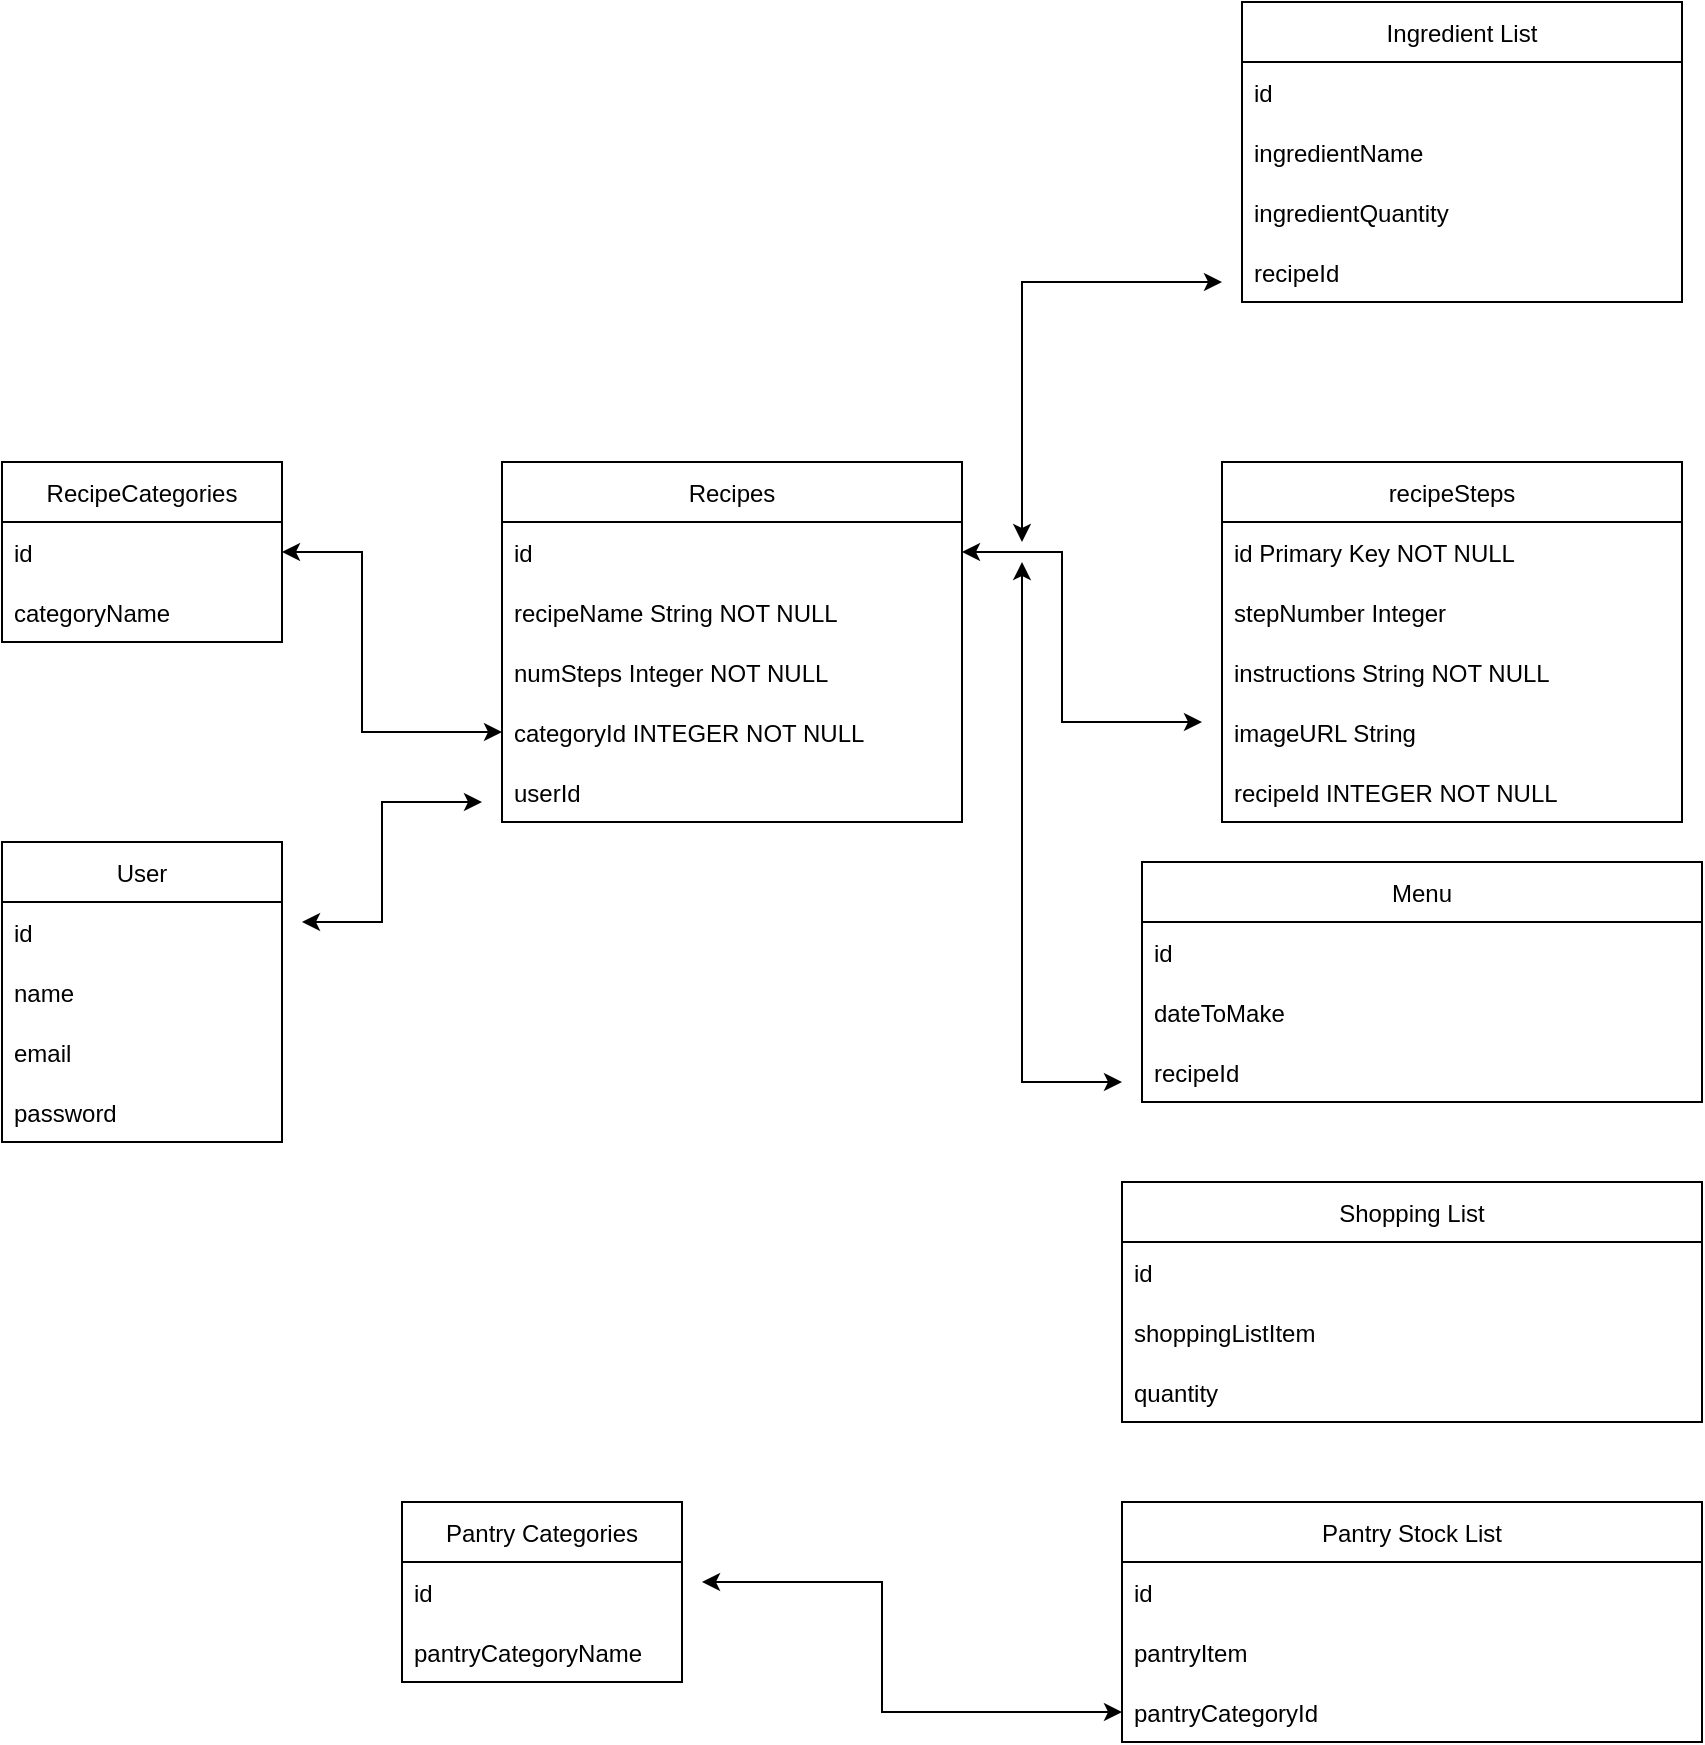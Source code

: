 <mxfile version="15.9.1" type="github">
  <diagram id="kgpKYQtTHZ0yAKxKKP6v" name="Page-1">
    <mxGraphModel dx="1054" dy="1642" grid="1" gridSize="10" guides="1" tooltips="1" connect="1" arrows="1" fold="1" page="1" pageScale="1" pageWidth="850" pageHeight="1100" math="0" shadow="0">
      <root>
        <mxCell id="0" />
        <mxCell id="1" parent="0" />
        <mxCell id="G9GYuwE3FkVskXQdvp-9-1" value="Recipes" style="swimlane;fontStyle=0;childLayout=stackLayout;horizontal=1;startSize=30;horizontalStack=0;resizeParent=1;resizeParentMax=0;resizeLast=0;collapsible=1;marginBottom=0;" parent="1" vertex="1">
          <mxGeometry x="250" y="-810" width="230" height="180" as="geometry" />
        </mxCell>
        <mxCell id="G9GYuwE3FkVskXQdvp-9-10" value="id" style="text;strokeColor=none;fillColor=none;align=left;verticalAlign=middle;spacingLeft=4;spacingRight=4;overflow=hidden;points=[[0,0.5],[1,0.5]];portConstraint=eastwest;rotatable=0;" parent="G9GYuwE3FkVskXQdvp-9-1" vertex="1">
          <mxGeometry y="30" width="230" height="30" as="geometry" />
        </mxCell>
        <mxCell id="G9GYuwE3FkVskXQdvp-9-2" value="recipeName String NOT NULL" style="text;strokeColor=none;fillColor=none;align=left;verticalAlign=middle;spacingLeft=4;spacingRight=4;overflow=hidden;points=[[0,0.5],[1,0.5]];portConstraint=eastwest;rotatable=0;" parent="G9GYuwE3FkVskXQdvp-9-1" vertex="1">
          <mxGeometry y="60" width="230" height="30" as="geometry" />
        </mxCell>
        <mxCell id="G9GYuwE3FkVskXQdvp-9-3" value="numSteps Integer NOT NULL" style="text;strokeColor=none;fillColor=none;align=left;verticalAlign=middle;spacingLeft=4;spacingRight=4;overflow=hidden;points=[[0,0.5],[1,0.5]];portConstraint=eastwest;rotatable=0;" parent="G9GYuwE3FkVskXQdvp-9-1" vertex="1">
          <mxGeometry y="90" width="230" height="30" as="geometry" />
        </mxCell>
        <mxCell id="G9GYuwE3FkVskXQdvp-9-8" value="categoryId INTEGER NOT NULL" style="text;strokeColor=none;fillColor=none;align=left;verticalAlign=middle;spacingLeft=4;spacingRight=4;overflow=hidden;points=[[0,0.5],[1,0.5]];portConstraint=eastwest;rotatable=0;" parent="G9GYuwE3FkVskXQdvp-9-1" vertex="1">
          <mxGeometry y="120" width="230" height="30" as="geometry" />
        </mxCell>
        <mxCell id="a-WvVDZybs65aHcZ82kW-7" value="userId" style="text;strokeColor=none;fillColor=none;align=left;verticalAlign=middle;spacingLeft=4;spacingRight=4;overflow=hidden;points=[[0,0.5],[1,0.5]];portConstraint=eastwest;rotatable=0;" vertex="1" parent="G9GYuwE3FkVskXQdvp-9-1">
          <mxGeometry y="150" width="230" height="30" as="geometry" />
        </mxCell>
        <mxCell id="G9GYuwE3FkVskXQdvp-9-5" value="recipeSteps" style="swimlane;fontStyle=0;childLayout=stackLayout;horizontal=1;startSize=30;horizontalStack=0;resizeParent=1;resizeParentMax=0;resizeLast=0;collapsible=1;marginBottom=0;" parent="1" vertex="1">
          <mxGeometry x="610" y="-810" width="230" height="180" as="geometry" />
        </mxCell>
        <mxCell id="G9GYuwE3FkVskXQdvp-9-6" value="id Primary Key NOT NULL" style="text;strokeColor=none;fillColor=none;align=left;verticalAlign=middle;spacingLeft=4;spacingRight=4;overflow=hidden;points=[[0,0.5],[1,0.5]];portConstraint=eastwest;rotatable=0;" parent="G9GYuwE3FkVskXQdvp-9-5" vertex="1">
          <mxGeometry y="30" width="230" height="30" as="geometry" />
        </mxCell>
        <mxCell id="a-WvVDZybs65aHcZ82kW-9" value="stepNumber Integer" style="text;strokeColor=none;fillColor=none;align=left;verticalAlign=middle;spacingLeft=4;spacingRight=4;overflow=hidden;points=[[0,0.5],[1,0.5]];portConstraint=eastwest;rotatable=0;" vertex="1" parent="G9GYuwE3FkVskXQdvp-9-5">
          <mxGeometry y="60" width="230" height="30" as="geometry" />
        </mxCell>
        <mxCell id="G9GYuwE3FkVskXQdvp-9-11" value="instructions String NOT NULL" style="text;strokeColor=none;fillColor=none;align=left;verticalAlign=middle;spacingLeft=4;spacingRight=4;overflow=hidden;points=[[0,0.5],[1,0.5]];portConstraint=eastwest;rotatable=0;" parent="G9GYuwE3FkVskXQdvp-9-5" vertex="1">
          <mxGeometry y="90" width="230" height="30" as="geometry" />
        </mxCell>
        <mxCell id="G9GYuwE3FkVskXQdvp-9-12" value="imageURL String " style="text;strokeColor=none;fillColor=none;align=left;verticalAlign=middle;spacingLeft=4;spacingRight=4;overflow=hidden;points=[[0,0.5],[1,0.5]];portConstraint=eastwest;rotatable=0;" parent="G9GYuwE3FkVskXQdvp-9-5" vertex="1">
          <mxGeometry y="120" width="230" height="30" as="geometry" />
        </mxCell>
        <mxCell id="G9GYuwE3FkVskXQdvp-9-13" value="recipeId INTEGER NOT NULL" style="text;strokeColor=none;fillColor=none;align=left;verticalAlign=middle;spacingLeft=4;spacingRight=4;overflow=hidden;points=[[0,0.5],[1,0.5]];portConstraint=eastwest;rotatable=0;" parent="G9GYuwE3FkVskXQdvp-9-5" vertex="1">
          <mxGeometry y="150" width="230" height="30" as="geometry" />
        </mxCell>
        <mxCell id="G9GYuwE3FkVskXQdvp-9-14" value="RecipeCategories" style="swimlane;fontStyle=0;childLayout=stackLayout;horizontal=1;startSize=30;horizontalStack=0;resizeParent=1;resizeParentMax=0;resizeLast=0;collapsible=1;marginBottom=0;" parent="1" vertex="1">
          <mxGeometry y="-810" width="140" height="90" as="geometry" />
        </mxCell>
        <mxCell id="G9GYuwE3FkVskXQdvp-9-15" value="id" style="text;strokeColor=none;fillColor=none;align=left;verticalAlign=middle;spacingLeft=4;spacingRight=4;overflow=hidden;points=[[0,0.5],[1,0.5]];portConstraint=eastwest;rotatable=0;" parent="G9GYuwE3FkVskXQdvp-9-14" vertex="1">
          <mxGeometry y="30" width="140" height="30" as="geometry" />
        </mxCell>
        <mxCell id="G9GYuwE3FkVskXQdvp-9-16" value="categoryName" style="text;strokeColor=none;fillColor=none;align=left;verticalAlign=middle;spacingLeft=4;spacingRight=4;overflow=hidden;points=[[0,0.5],[1,0.5]];portConstraint=eastwest;rotatable=0;" parent="G9GYuwE3FkVskXQdvp-9-14" vertex="1">
          <mxGeometry y="60" width="140" height="30" as="geometry" />
        </mxCell>
        <mxCell id="G9GYuwE3FkVskXQdvp-9-20" value="" style="endArrow=classic;startArrow=classic;html=1;rounded=0;exitX=1;exitY=0.5;exitDx=0;exitDy=0;entryX=0;entryY=0.5;entryDx=0;entryDy=0;" parent="1" source="G9GYuwE3FkVskXQdvp-9-15" target="G9GYuwE3FkVskXQdvp-9-8" edge="1">
          <mxGeometry width="50" height="50" relative="1" as="geometry">
            <mxPoint x="350" y="-700" as="sourcePoint" />
            <mxPoint x="190" y="-765" as="targetPoint" />
            <Array as="points">
              <mxPoint x="180" y="-765" />
              <mxPoint x="180" y="-675" />
            </Array>
          </mxGeometry>
        </mxCell>
        <mxCell id="G9GYuwE3FkVskXQdvp-9-21" value="" style="endArrow=classic;startArrow=classic;html=1;rounded=0;exitX=1;exitY=0.5;exitDx=0;exitDy=0;" parent="1" source="G9GYuwE3FkVskXQdvp-9-10" edge="1">
          <mxGeometry width="50" height="50" relative="1" as="geometry">
            <mxPoint x="500" y="-680" as="sourcePoint" />
            <mxPoint x="600" y="-680" as="targetPoint" />
            <Array as="points">
              <mxPoint x="530" y="-765" />
              <mxPoint x="530" y="-680" />
            </Array>
          </mxGeometry>
        </mxCell>
        <mxCell id="G9GYuwE3FkVskXQdvp-9-24" value="Menu" style="swimlane;fontStyle=0;childLayout=stackLayout;horizontal=1;startSize=30;horizontalStack=0;resizeParent=1;resizeParentMax=0;resizeLast=0;collapsible=1;marginBottom=0;" parent="1" vertex="1">
          <mxGeometry x="570" y="-610" width="280" height="120" as="geometry" />
        </mxCell>
        <mxCell id="G9GYuwE3FkVskXQdvp-9-25" value="id" style="text;strokeColor=none;fillColor=none;align=left;verticalAlign=middle;spacingLeft=4;spacingRight=4;overflow=hidden;points=[[0,0.5],[1,0.5]];portConstraint=eastwest;rotatable=0;" parent="G9GYuwE3FkVskXQdvp-9-24" vertex="1">
          <mxGeometry y="30" width="280" height="30" as="geometry" />
        </mxCell>
        <mxCell id="G9GYuwE3FkVskXQdvp-9-26" value="dateToMake" style="text;strokeColor=none;fillColor=none;align=left;verticalAlign=middle;spacingLeft=4;spacingRight=4;overflow=hidden;points=[[0,0.5],[1,0.5]];portConstraint=eastwest;rotatable=0;" parent="G9GYuwE3FkVskXQdvp-9-24" vertex="1">
          <mxGeometry y="60" width="280" height="30" as="geometry" />
        </mxCell>
        <mxCell id="G9GYuwE3FkVskXQdvp-9-27" value="recipeId" style="text;strokeColor=none;fillColor=none;align=left;verticalAlign=middle;spacingLeft=4;spacingRight=4;overflow=hidden;points=[[0,0.5],[1,0.5]];portConstraint=eastwest;rotatable=0;" parent="G9GYuwE3FkVskXQdvp-9-24" vertex="1">
          <mxGeometry y="90" width="280" height="30" as="geometry" />
        </mxCell>
        <mxCell id="G9GYuwE3FkVskXQdvp-9-28" value="" style="endArrow=classic;startArrow=classic;html=1;rounded=0;" parent="1" edge="1">
          <mxGeometry width="50" height="50" relative="1" as="geometry">
            <mxPoint x="510" y="-760" as="sourcePoint" />
            <mxPoint x="560" y="-500" as="targetPoint" />
            <Array as="points">
              <mxPoint x="510" y="-500" />
            </Array>
          </mxGeometry>
        </mxCell>
        <mxCell id="G9GYuwE3FkVskXQdvp-9-29" value="Shopping List" style="swimlane;fontStyle=0;childLayout=stackLayout;horizontal=1;startSize=30;horizontalStack=0;resizeParent=1;resizeParentMax=0;resizeLast=0;collapsible=1;marginBottom=0;" parent="1" vertex="1">
          <mxGeometry x="560" y="-450" width="290" height="120" as="geometry" />
        </mxCell>
        <mxCell id="G9GYuwE3FkVskXQdvp-9-30" value="id" style="text;strokeColor=none;fillColor=none;align=left;verticalAlign=middle;spacingLeft=4;spacingRight=4;overflow=hidden;points=[[0,0.5],[1,0.5]];portConstraint=eastwest;rotatable=0;" parent="G9GYuwE3FkVskXQdvp-9-29" vertex="1">
          <mxGeometry y="30" width="290" height="30" as="geometry" />
        </mxCell>
        <mxCell id="G9GYuwE3FkVskXQdvp-9-31" value="shoppingListItem" style="text;strokeColor=none;fillColor=none;align=left;verticalAlign=middle;spacingLeft=4;spacingRight=4;overflow=hidden;points=[[0,0.5],[1,0.5]];portConstraint=eastwest;rotatable=0;" parent="G9GYuwE3FkVskXQdvp-9-29" vertex="1">
          <mxGeometry y="60" width="290" height="30" as="geometry" />
        </mxCell>
        <mxCell id="G9GYuwE3FkVskXQdvp-9-32" value="quantity " style="text;strokeColor=none;fillColor=none;align=left;verticalAlign=middle;spacingLeft=4;spacingRight=4;overflow=hidden;points=[[0,0.5],[1,0.5]];portConstraint=eastwest;rotatable=0;" parent="G9GYuwE3FkVskXQdvp-9-29" vertex="1">
          <mxGeometry y="90" width="290" height="30" as="geometry" />
        </mxCell>
        <mxCell id="G9GYuwE3FkVskXQdvp-9-33" value="Pantry Stock List" style="swimlane;fontStyle=0;childLayout=stackLayout;horizontal=1;startSize=30;horizontalStack=0;resizeParent=1;resizeParentMax=0;resizeLast=0;collapsible=1;marginBottom=0;" parent="1" vertex="1">
          <mxGeometry x="560" y="-290" width="290" height="120" as="geometry" />
        </mxCell>
        <mxCell id="G9GYuwE3FkVskXQdvp-9-34" value="id" style="text;strokeColor=none;fillColor=none;align=left;verticalAlign=middle;spacingLeft=4;spacingRight=4;overflow=hidden;points=[[0,0.5],[1,0.5]];portConstraint=eastwest;rotatable=0;" parent="G9GYuwE3FkVskXQdvp-9-33" vertex="1">
          <mxGeometry y="30" width="290" height="30" as="geometry" />
        </mxCell>
        <mxCell id="G9GYuwE3FkVskXQdvp-9-35" value="pantryItem" style="text;strokeColor=none;fillColor=none;align=left;verticalAlign=middle;spacingLeft=4;spacingRight=4;overflow=hidden;points=[[0,0.5],[1,0.5]];portConstraint=eastwest;rotatable=0;" parent="G9GYuwE3FkVskXQdvp-9-33" vertex="1">
          <mxGeometry y="60" width="290" height="30" as="geometry" />
        </mxCell>
        <mxCell id="G9GYuwE3FkVskXQdvp-9-41" value="pantryCategoryId" style="text;strokeColor=none;fillColor=none;align=left;verticalAlign=middle;spacingLeft=4;spacingRight=4;overflow=hidden;points=[[0,0.5],[1,0.5]];portConstraint=eastwest;rotatable=0;" parent="G9GYuwE3FkVskXQdvp-9-33" vertex="1">
          <mxGeometry y="90" width="290" height="30" as="geometry" />
        </mxCell>
        <mxCell id="G9GYuwE3FkVskXQdvp-9-37" value="Pantry Categories" style="swimlane;fontStyle=0;childLayout=stackLayout;horizontal=1;startSize=30;horizontalStack=0;resizeParent=1;resizeParentMax=0;resizeLast=0;collapsible=1;marginBottom=0;" parent="1" vertex="1">
          <mxGeometry x="200" y="-290" width="140" height="90" as="geometry" />
        </mxCell>
        <mxCell id="G9GYuwE3FkVskXQdvp-9-38" value="id" style="text;strokeColor=none;fillColor=none;align=left;verticalAlign=middle;spacingLeft=4;spacingRight=4;overflow=hidden;points=[[0,0.5],[1,0.5]];portConstraint=eastwest;rotatable=0;" parent="G9GYuwE3FkVskXQdvp-9-37" vertex="1">
          <mxGeometry y="30" width="140" height="30" as="geometry" />
        </mxCell>
        <mxCell id="G9GYuwE3FkVskXQdvp-9-39" value="pantryCategoryName" style="text;strokeColor=none;fillColor=none;align=left;verticalAlign=middle;spacingLeft=4;spacingRight=4;overflow=hidden;points=[[0,0.5],[1,0.5]];portConstraint=eastwest;rotatable=0;" parent="G9GYuwE3FkVskXQdvp-9-37" vertex="1">
          <mxGeometry y="60" width="140" height="30" as="geometry" />
        </mxCell>
        <mxCell id="G9GYuwE3FkVskXQdvp-9-42" value="" style="endArrow=classic;startArrow=classic;html=1;rounded=0;entryX=0;entryY=0.5;entryDx=0;entryDy=0;" parent="1" target="G9GYuwE3FkVskXQdvp-9-41" edge="1">
          <mxGeometry width="50" height="50" relative="1" as="geometry">
            <mxPoint x="350" y="-250" as="sourcePoint" />
            <mxPoint x="470" y="-450" as="targetPoint" />
            <Array as="points">
              <mxPoint x="440" y="-250" />
              <mxPoint x="440" y="-185" />
            </Array>
          </mxGeometry>
        </mxCell>
        <mxCell id="G9GYuwE3FkVskXQdvp-9-43" value="Ingredient List" style="swimlane;fontStyle=0;childLayout=stackLayout;horizontal=1;startSize=30;horizontalStack=0;resizeParent=1;resizeParentMax=0;resizeLast=0;collapsible=1;marginBottom=0;" parent="1" vertex="1">
          <mxGeometry x="620" y="-1040" width="220" height="150" as="geometry" />
        </mxCell>
        <mxCell id="G9GYuwE3FkVskXQdvp-9-44" value="id" style="text;strokeColor=none;fillColor=none;align=left;verticalAlign=middle;spacingLeft=4;spacingRight=4;overflow=hidden;points=[[0,0.5],[1,0.5]];portConstraint=eastwest;rotatable=0;" parent="G9GYuwE3FkVskXQdvp-9-43" vertex="1">
          <mxGeometry y="30" width="220" height="30" as="geometry" />
        </mxCell>
        <mxCell id="G9GYuwE3FkVskXQdvp-9-45" value="ingredientName" style="text;strokeColor=none;fillColor=none;align=left;verticalAlign=middle;spacingLeft=4;spacingRight=4;overflow=hidden;points=[[0,0.5],[1,0.5]];portConstraint=eastwest;rotatable=0;" parent="G9GYuwE3FkVskXQdvp-9-43" vertex="1">
          <mxGeometry y="60" width="220" height="30" as="geometry" />
        </mxCell>
        <mxCell id="G9GYuwE3FkVskXQdvp-9-46" value="ingredientQuantity" style="text;strokeColor=none;fillColor=none;align=left;verticalAlign=middle;spacingLeft=4;spacingRight=4;overflow=hidden;points=[[0,0.5],[1,0.5]];portConstraint=eastwest;rotatable=0;" parent="G9GYuwE3FkVskXQdvp-9-43" vertex="1">
          <mxGeometry y="90" width="220" height="30" as="geometry" />
        </mxCell>
        <mxCell id="G9GYuwE3FkVskXQdvp-9-47" value="recipeId" style="text;strokeColor=none;fillColor=none;align=left;verticalAlign=middle;spacingLeft=4;spacingRight=4;overflow=hidden;points=[[0,0.5],[1,0.5]];portConstraint=eastwest;rotatable=0;" parent="G9GYuwE3FkVskXQdvp-9-43" vertex="1">
          <mxGeometry y="120" width="220" height="30" as="geometry" />
        </mxCell>
        <mxCell id="G9GYuwE3FkVskXQdvp-9-48" value="" style="endArrow=classic;startArrow=classic;html=1;rounded=0;" parent="1" edge="1">
          <mxGeometry width="50" height="50" relative="1" as="geometry">
            <mxPoint x="510" y="-770" as="sourcePoint" />
            <mxPoint x="610" y="-900" as="targetPoint" />
            <Array as="points">
              <mxPoint x="510" y="-900" />
            </Array>
          </mxGeometry>
        </mxCell>
        <mxCell id="a-WvVDZybs65aHcZ82kW-1" value="User" style="swimlane;fontStyle=0;childLayout=stackLayout;horizontal=1;startSize=30;horizontalStack=0;resizeParent=1;resizeParentMax=0;resizeLast=0;collapsible=1;marginBottom=0;" vertex="1" parent="1">
          <mxGeometry y="-620" width="140" height="150" as="geometry" />
        </mxCell>
        <mxCell id="a-WvVDZybs65aHcZ82kW-2" value="id" style="text;strokeColor=none;fillColor=none;align=left;verticalAlign=middle;spacingLeft=4;spacingRight=4;overflow=hidden;points=[[0,0.5],[1,0.5]];portConstraint=eastwest;rotatable=0;" vertex="1" parent="a-WvVDZybs65aHcZ82kW-1">
          <mxGeometry y="30" width="140" height="30" as="geometry" />
        </mxCell>
        <mxCell id="a-WvVDZybs65aHcZ82kW-3" value="name" style="text;strokeColor=none;fillColor=none;align=left;verticalAlign=middle;spacingLeft=4;spacingRight=4;overflow=hidden;points=[[0,0.5],[1,0.5]];portConstraint=eastwest;rotatable=0;" vertex="1" parent="a-WvVDZybs65aHcZ82kW-1">
          <mxGeometry y="60" width="140" height="30" as="geometry" />
        </mxCell>
        <mxCell id="a-WvVDZybs65aHcZ82kW-4" value="email" style="text;strokeColor=none;fillColor=none;align=left;verticalAlign=middle;spacingLeft=4;spacingRight=4;overflow=hidden;points=[[0,0.5],[1,0.5]];portConstraint=eastwest;rotatable=0;" vertex="1" parent="a-WvVDZybs65aHcZ82kW-1">
          <mxGeometry y="90" width="140" height="30" as="geometry" />
        </mxCell>
        <mxCell id="a-WvVDZybs65aHcZ82kW-5" value="password" style="text;strokeColor=none;fillColor=none;align=left;verticalAlign=middle;spacingLeft=4;spacingRight=4;overflow=hidden;points=[[0,0.5],[1,0.5]];portConstraint=eastwest;rotatable=0;" vertex="1" parent="a-WvVDZybs65aHcZ82kW-1">
          <mxGeometry y="120" width="140" height="30" as="geometry" />
        </mxCell>
        <mxCell id="a-WvVDZybs65aHcZ82kW-6" value="" style="endArrow=classic;startArrow=classic;html=1;rounded=0;" edge="1" parent="1">
          <mxGeometry width="50" height="50" relative="1" as="geometry">
            <mxPoint x="150" y="-580" as="sourcePoint" />
            <mxPoint x="240" y="-640" as="targetPoint" />
            <Array as="points">
              <mxPoint x="190" y="-580" />
              <mxPoint x="190" y="-640" />
            </Array>
          </mxGeometry>
        </mxCell>
      </root>
    </mxGraphModel>
  </diagram>
</mxfile>
